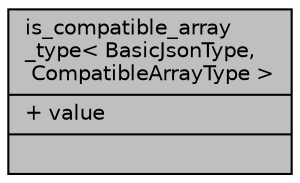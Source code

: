 digraph "is_compatible_array_type&lt; BasicJsonType, CompatibleArrayType &gt;"
{
 // LATEX_PDF_SIZE
  edge [fontname="Helvetica",fontsize="10",labelfontname="Helvetica",labelfontsize="10"];
  node [fontname="Helvetica",fontsize="10",shape=record];
  Node1 [label="{is_compatible_array\l_type\< BasicJsonType,\l CompatibleArrayType \>\n|+ value\l|}",height=0.2,width=0.4,color="black", fillcolor="grey75", style="filled", fontcolor="black",tooltip=" "];
}
